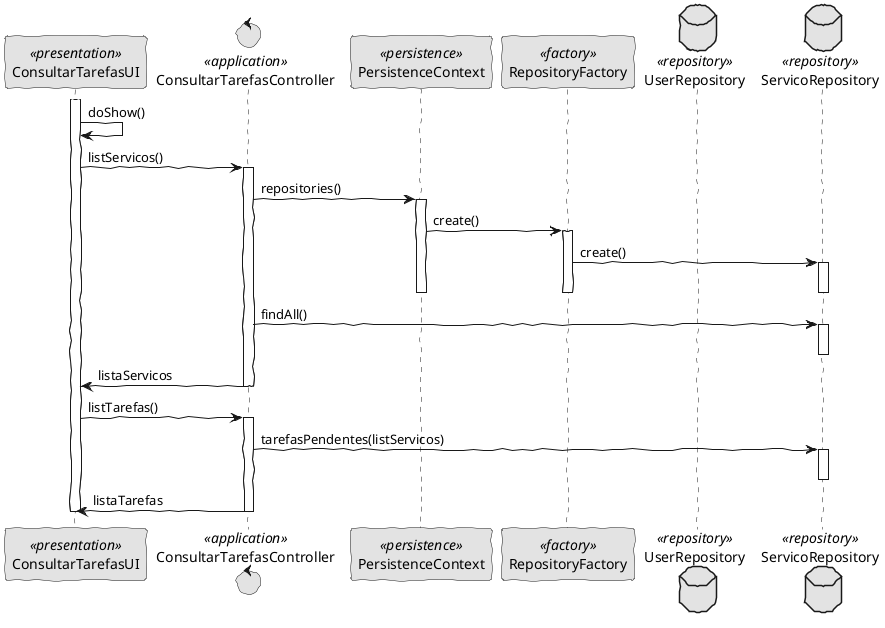 @startuml
'http://plantuml.com/skinparam.html
skinparam handwritten true
skinparam monochrome true
skinparam packageStyle rect
skinparam defaultFontName FG Virgil
skinparam shadowing false

participant ConsultarTarefasUI as UI <<presentation>>
control ConsultarTarefasController as CTRL <<application>>
participant PersistenceContext as Persistence <<persistence>>
participant RepositoryFactory as Factory <<factory>>
database UserRepository as URepository <<repository>>
database ServicoRepository as SRepository <<repository>>

activate UI

UI -> UI : doShow()

UI -> CTRL: listServicos()
    activate CTRL
      CTRL -> Persistence: repositories()
    activate Persistence
      Persistence -> Factory: create()
    activate Factory
      Factory -> SRepository: create()
    activate SRepository
    deactivate Factory
    deactivate Persistence
        deactivate SRepository
      CTRL -> SRepository: findAll()
      activate SRepository
      deactivate SRepository
      CTRL -> UI: listaServicos
    deactivate CTRL

UI -> CTRL: listTarefas()
    activate CTRL
      CTRL -> SRepository: tarefasPendentes(listServicos)
      activate SRepository
      deactivate SRepository
      CTRL -> UI: listaTarefas
    deactivate CTRL
    
deactivate UI
@enduml
